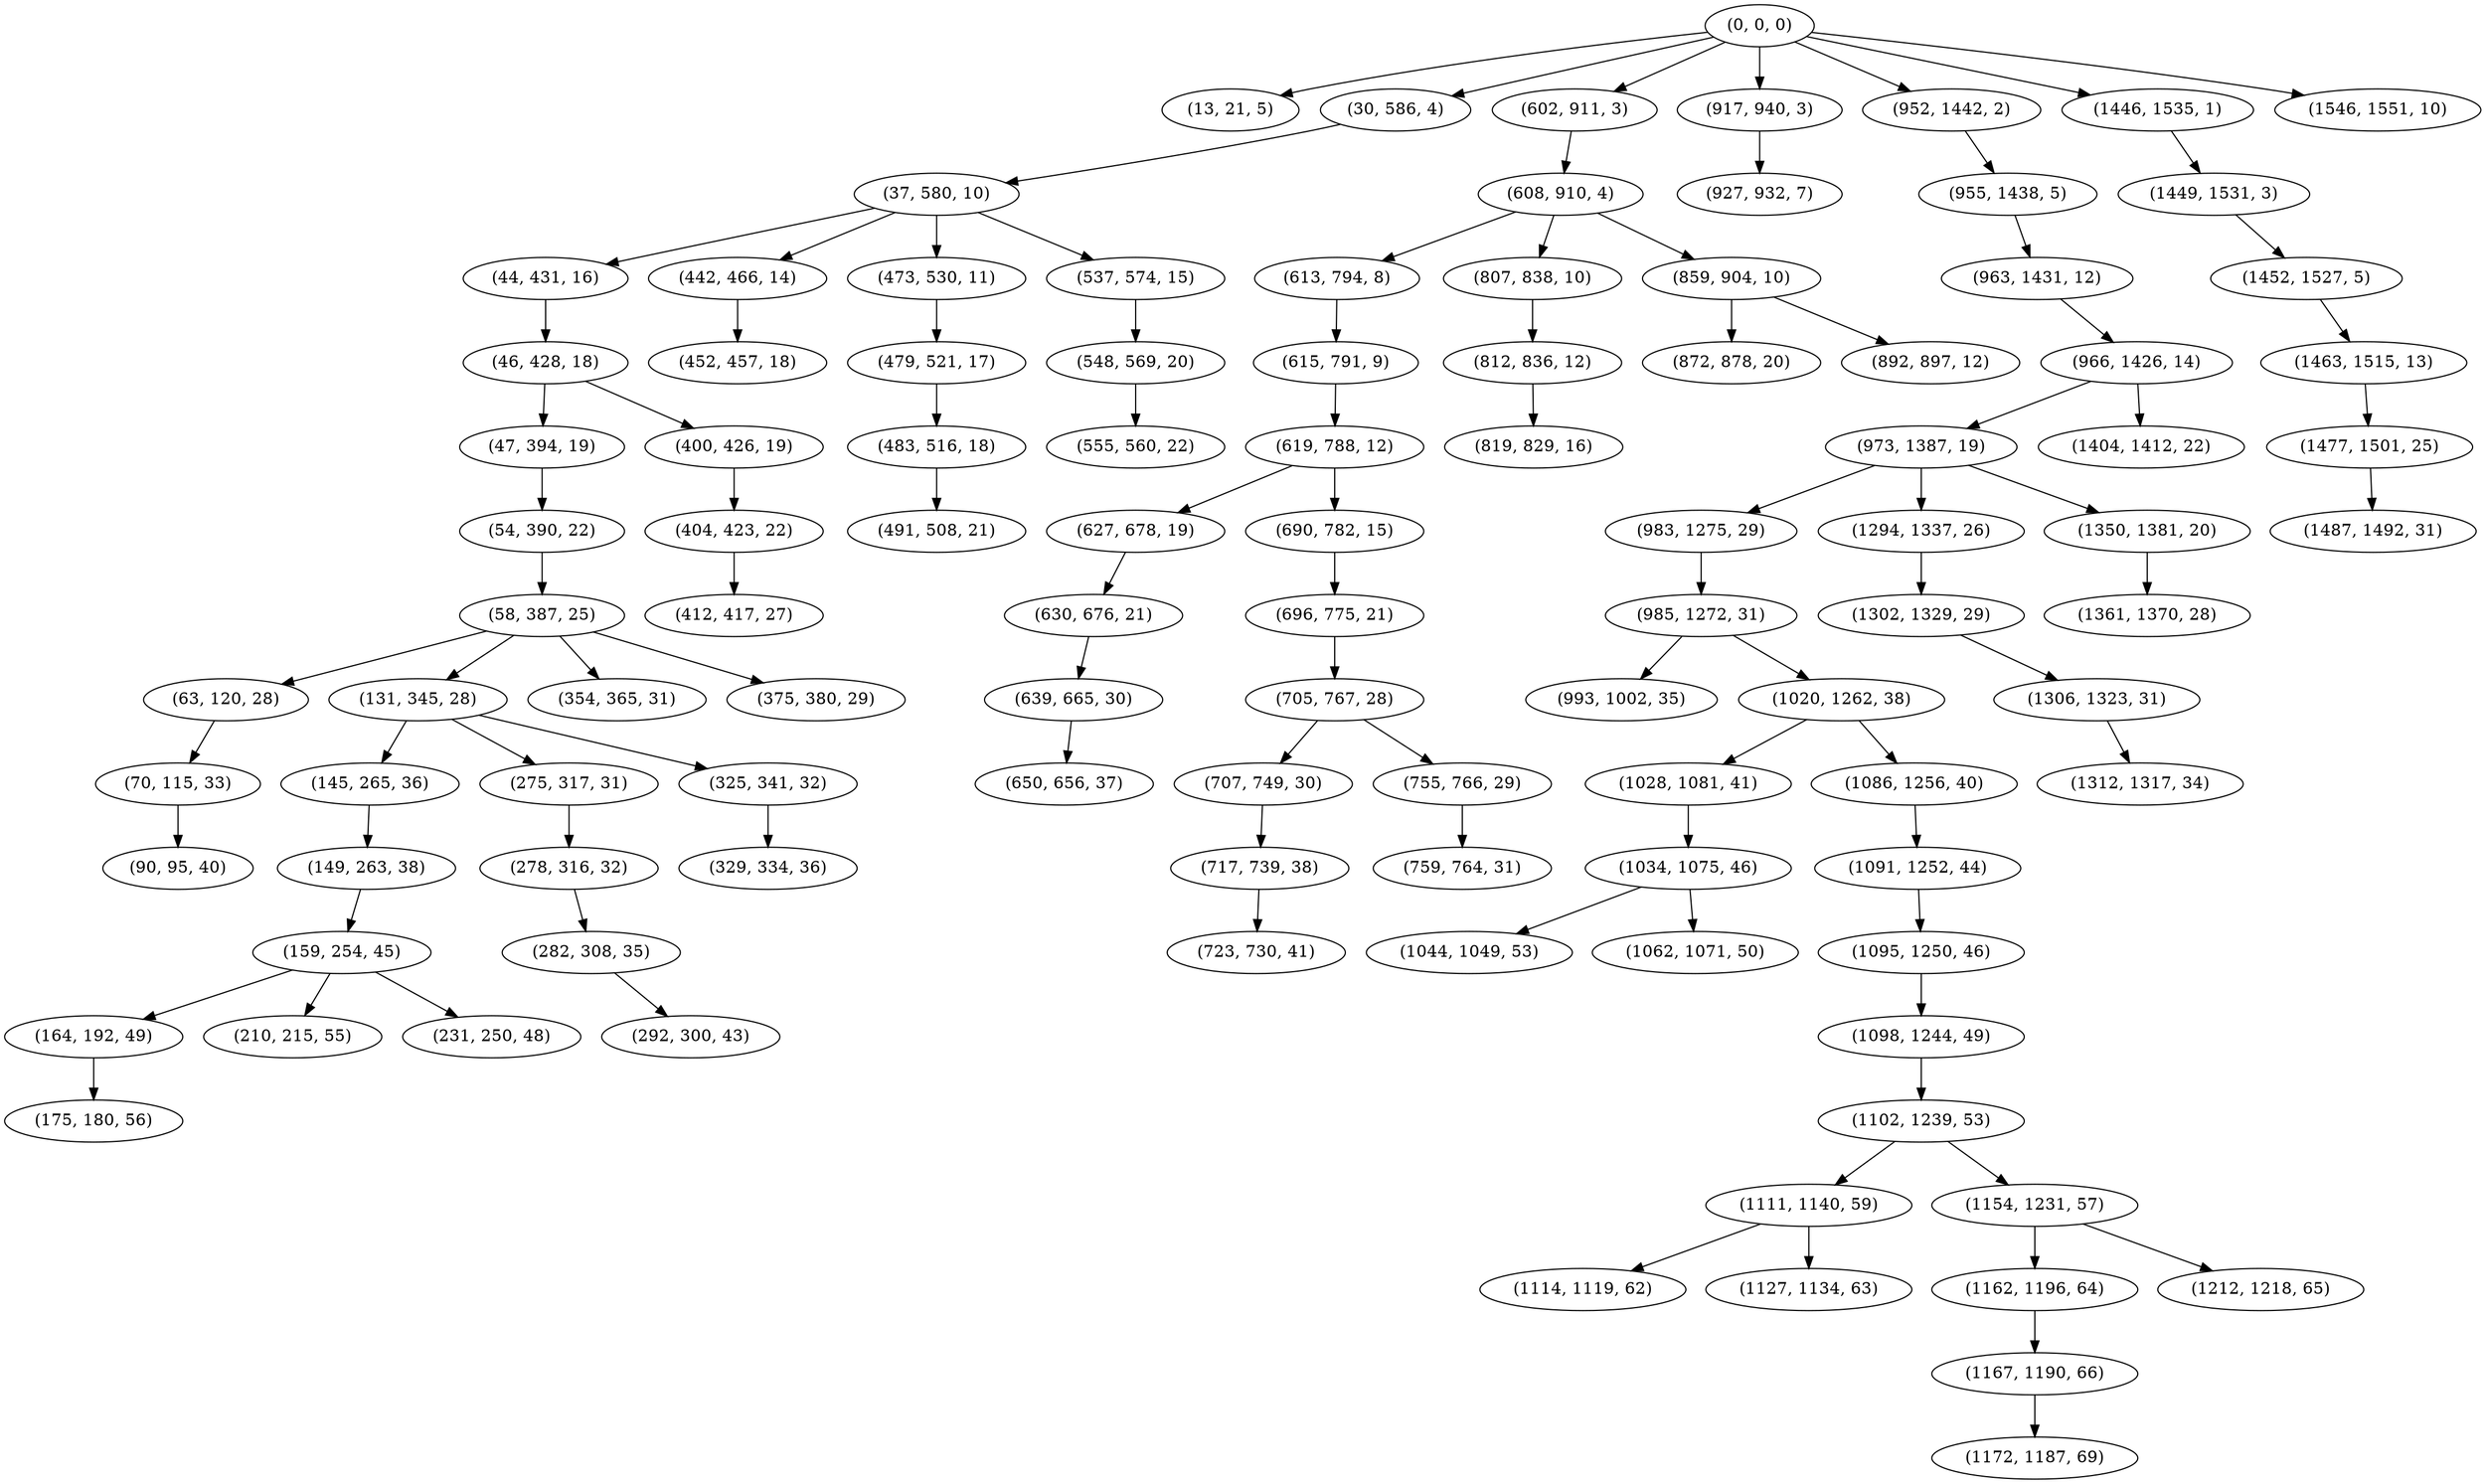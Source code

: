 digraph tree {
    "(0, 0, 0)";
    "(13, 21, 5)";
    "(30, 586, 4)";
    "(37, 580, 10)";
    "(44, 431, 16)";
    "(46, 428, 18)";
    "(47, 394, 19)";
    "(54, 390, 22)";
    "(58, 387, 25)";
    "(63, 120, 28)";
    "(70, 115, 33)";
    "(90, 95, 40)";
    "(131, 345, 28)";
    "(145, 265, 36)";
    "(149, 263, 38)";
    "(159, 254, 45)";
    "(164, 192, 49)";
    "(175, 180, 56)";
    "(210, 215, 55)";
    "(231, 250, 48)";
    "(275, 317, 31)";
    "(278, 316, 32)";
    "(282, 308, 35)";
    "(292, 300, 43)";
    "(325, 341, 32)";
    "(329, 334, 36)";
    "(354, 365, 31)";
    "(375, 380, 29)";
    "(400, 426, 19)";
    "(404, 423, 22)";
    "(412, 417, 27)";
    "(442, 466, 14)";
    "(452, 457, 18)";
    "(473, 530, 11)";
    "(479, 521, 17)";
    "(483, 516, 18)";
    "(491, 508, 21)";
    "(537, 574, 15)";
    "(548, 569, 20)";
    "(555, 560, 22)";
    "(602, 911, 3)";
    "(608, 910, 4)";
    "(613, 794, 8)";
    "(615, 791, 9)";
    "(619, 788, 12)";
    "(627, 678, 19)";
    "(630, 676, 21)";
    "(639, 665, 30)";
    "(650, 656, 37)";
    "(690, 782, 15)";
    "(696, 775, 21)";
    "(705, 767, 28)";
    "(707, 749, 30)";
    "(717, 739, 38)";
    "(723, 730, 41)";
    "(755, 766, 29)";
    "(759, 764, 31)";
    "(807, 838, 10)";
    "(812, 836, 12)";
    "(819, 829, 16)";
    "(859, 904, 10)";
    "(872, 878, 20)";
    "(892, 897, 12)";
    "(917, 940, 3)";
    "(927, 932, 7)";
    "(952, 1442, 2)";
    "(955, 1438, 5)";
    "(963, 1431, 12)";
    "(966, 1426, 14)";
    "(973, 1387, 19)";
    "(983, 1275, 29)";
    "(985, 1272, 31)";
    "(993, 1002, 35)";
    "(1020, 1262, 38)";
    "(1028, 1081, 41)";
    "(1034, 1075, 46)";
    "(1044, 1049, 53)";
    "(1062, 1071, 50)";
    "(1086, 1256, 40)";
    "(1091, 1252, 44)";
    "(1095, 1250, 46)";
    "(1098, 1244, 49)";
    "(1102, 1239, 53)";
    "(1111, 1140, 59)";
    "(1114, 1119, 62)";
    "(1127, 1134, 63)";
    "(1154, 1231, 57)";
    "(1162, 1196, 64)";
    "(1167, 1190, 66)";
    "(1172, 1187, 69)";
    "(1212, 1218, 65)";
    "(1294, 1337, 26)";
    "(1302, 1329, 29)";
    "(1306, 1323, 31)";
    "(1312, 1317, 34)";
    "(1350, 1381, 20)";
    "(1361, 1370, 28)";
    "(1404, 1412, 22)";
    "(1446, 1535, 1)";
    "(1449, 1531, 3)";
    "(1452, 1527, 5)";
    "(1463, 1515, 13)";
    "(1477, 1501, 25)";
    "(1487, 1492, 31)";
    "(1546, 1551, 10)";
    "(0, 0, 0)" -> "(13, 21, 5)";
    "(0, 0, 0)" -> "(30, 586, 4)";
    "(0, 0, 0)" -> "(602, 911, 3)";
    "(0, 0, 0)" -> "(917, 940, 3)";
    "(0, 0, 0)" -> "(952, 1442, 2)";
    "(0, 0, 0)" -> "(1446, 1535, 1)";
    "(0, 0, 0)" -> "(1546, 1551, 10)";
    "(30, 586, 4)" -> "(37, 580, 10)";
    "(37, 580, 10)" -> "(44, 431, 16)";
    "(37, 580, 10)" -> "(442, 466, 14)";
    "(37, 580, 10)" -> "(473, 530, 11)";
    "(37, 580, 10)" -> "(537, 574, 15)";
    "(44, 431, 16)" -> "(46, 428, 18)";
    "(46, 428, 18)" -> "(47, 394, 19)";
    "(46, 428, 18)" -> "(400, 426, 19)";
    "(47, 394, 19)" -> "(54, 390, 22)";
    "(54, 390, 22)" -> "(58, 387, 25)";
    "(58, 387, 25)" -> "(63, 120, 28)";
    "(58, 387, 25)" -> "(131, 345, 28)";
    "(58, 387, 25)" -> "(354, 365, 31)";
    "(58, 387, 25)" -> "(375, 380, 29)";
    "(63, 120, 28)" -> "(70, 115, 33)";
    "(70, 115, 33)" -> "(90, 95, 40)";
    "(131, 345, 28)" -> "(145, 265, 36)";
    "(131, 345, 28)" -> "(275, 317, 31)";
    "(131, 345, 28)" -> "(325, 341, 32)";
    "(145, 265, 36)" -> "(149, 263, 38)";
    "(149, 263, 38)" -> "(159, 254, 45)";
    "(159, 254, 45)" -> "(164, 192, 49)";
    "(159, 254, 45)" -> "(210, 215, 55)";
    "(159, 254, 45)" -> "(231, 250, 48)";
    "(164, 192, 49)" -> "(175, 180, 56)";
    "(275, 317, 31)" -> "(278, 316, 32)";
    "(278, 316, 32)" -> "(282, 308, 35)";
    "(282, 308, 35)" -> "(292, 300, 43)";
    "(325, 341, 32)" -> "(329, 334, 36)";
    "(400, 426, 19)" -> "(404, 423, 22)";
    "(404, 423, 22)" -> "(412, 417, 27)";
    "(442, 466, 14)" -> "(452, 457, 18)";
    "(473, 530, 11)" -> "(479, 521, 17)";
    "(479, 521, 17)" -> "(483, 516, 18)";
    "(483, 516, 18)" -> "(491, 508, 21)";
    "(537, 574, 15)" -> "(548, 569, 20)";
    "(548, 569, 20)" -> "(555, 560, 22)";
    "(602, 911, 3)" -> "(608, 910, 4)";
    "(608, 910, 4)" -> "(613, 794, 8)";
    "(608, 910, 4)" -> "(807, 838, 10)";
    "(608, 910, 4)" -> "(859, 904, 10)";
    "(613, 794, 8)" -> "(615, 791, 9)";
    "(615, 791, 9)" -> "(619, 788, 12)";
    "(619, 788, 12)" -> "(627, 678, 19)";
    "(619, 788, 12)" -> "(690, 782, 15)";
    "(627, 678, 19)" -> "(630, 676, 21)";
    "(630, 676, 21)" -> "(639, 665, 30)";
    "(639, 665, 30)" -> "(650, 656, 37)";
    "(690, 782, 15)" -> "(696, 775, 21)";
    "(696, 775, 21)" -> "(705, 767, 28)";
    "(705, 767, 28)" -> "(707, 749, 30)";
    "(705, 767, 28)" -> "(755, 766, 29)";
    "(707, 749, 30)" -> "(717, 739, 38)";
    "(717, 739, 38)" -> "(723, 730, 41)";
    "(755, 766, 29)" -> "(759, 764, 31)";
    "(807, 838, 10)" -> "(812, 836, 12)";
    "(812, 836, 12)" -> "(819, 829, 16)";
    "(859, 904, 10)" -> "(872, 878, 20)";
    "(859, 904, 10)" -> "(892, 897, 12)";
    "(917, 940, 3)" -> "(927, 932, 7)";
    "(952, 1442, 2)" -> "(955, 1438, 5)";
    "(955, 1438, 5)" -> "(963, 1431, 12)";
    "(963, 1431, 12)" -> "(966, 1426, 14)";
    "(966, 1426, 14)" -> "(973, 1387, 19)";
    "(966, 1426, 14)" -> "(1404, 1412, 22)";
    "(973, 1387, 19)" -> "(983, 1275, 29)";
    "(973, 1387, 19)" -> "(1294, 1337, 26)";
    "(973, 1387, 19)" -> "(1350, 1381, 20)";
    "(983, 1275, 29)" -> "(985, 1272, 31)";
    "(985, 1272, 31)" -> "(993, 1002, 35)";
    "(985, 1272, 31)" -> "(1020, 1262, 38)";
    "(1020, 1262, 38)" -> "(1028, 1081, 41)";
    "(1020, 1262, 38)" -> "(1086, 1256, 40)";
    "(1028, 1081, 41)" -> "(1034, 1075, 46)";
    "(1034, 1075, 46)" -> "(1044, 1049, 53)";
    "(1034, 1075, 46)" -> "(1062, 1071, 50)";
    "(1086, 1256, 40)" -> "(1091, 1252, 44)";
    "(1091, 1252, 44)" -> "(1095, 1250, 46)";
    "(1095, 1250, 46)" -> "(1098, 1244, 49)";
    "(1098, 1244, 49)" -> "(1102, 1239, 53)";
    "(1102, 1239, 53)" -> "(1111, 1140, 59)";
    "(1102, 1239, 53)" -> "(1154, 1231, 57)";
    "(1111, 1140, 59)" -> "(1114, 1119, 62)";
    "(1111, 1140, 59)" -> "(1127, 1134, 63)";
    "(1154, 1231, 57)" -> "(1162, 1196, 64)";
    "(1154, 1231, 57)" -> "(1212, 1218, 65)";
    "(1162, 1196, 64)" -> "(1167, 1190, 66)";
    "(1167, 1190, 66)" -> "(1172, 1187, 69)";
    "(1294, 1337, 26)" -> "(1302, 1329, 29)";
    "(1302, 1329, 29)" -> "(1306, 1323, 31)";
    "(1306, 1323, 31)" -> "(1312, 1317, 34)";
    "(1350, 1381, 20)" -> "(1361, 1370, 28)";
    "(1446, 1535, 1)" -> "(1449, 1531, 3)";
    "(1449, 1531, 3)" -> "(1452, 1527, 5)";
    "(1452, 1527, 5)" -> "(1463, 1515, 13)";
    "(1463, 1515, 13)" -> "(1477, 1501, 25)";
    "(1477, 1501, 25)" -> "(1487, 1492, 31)";
}
